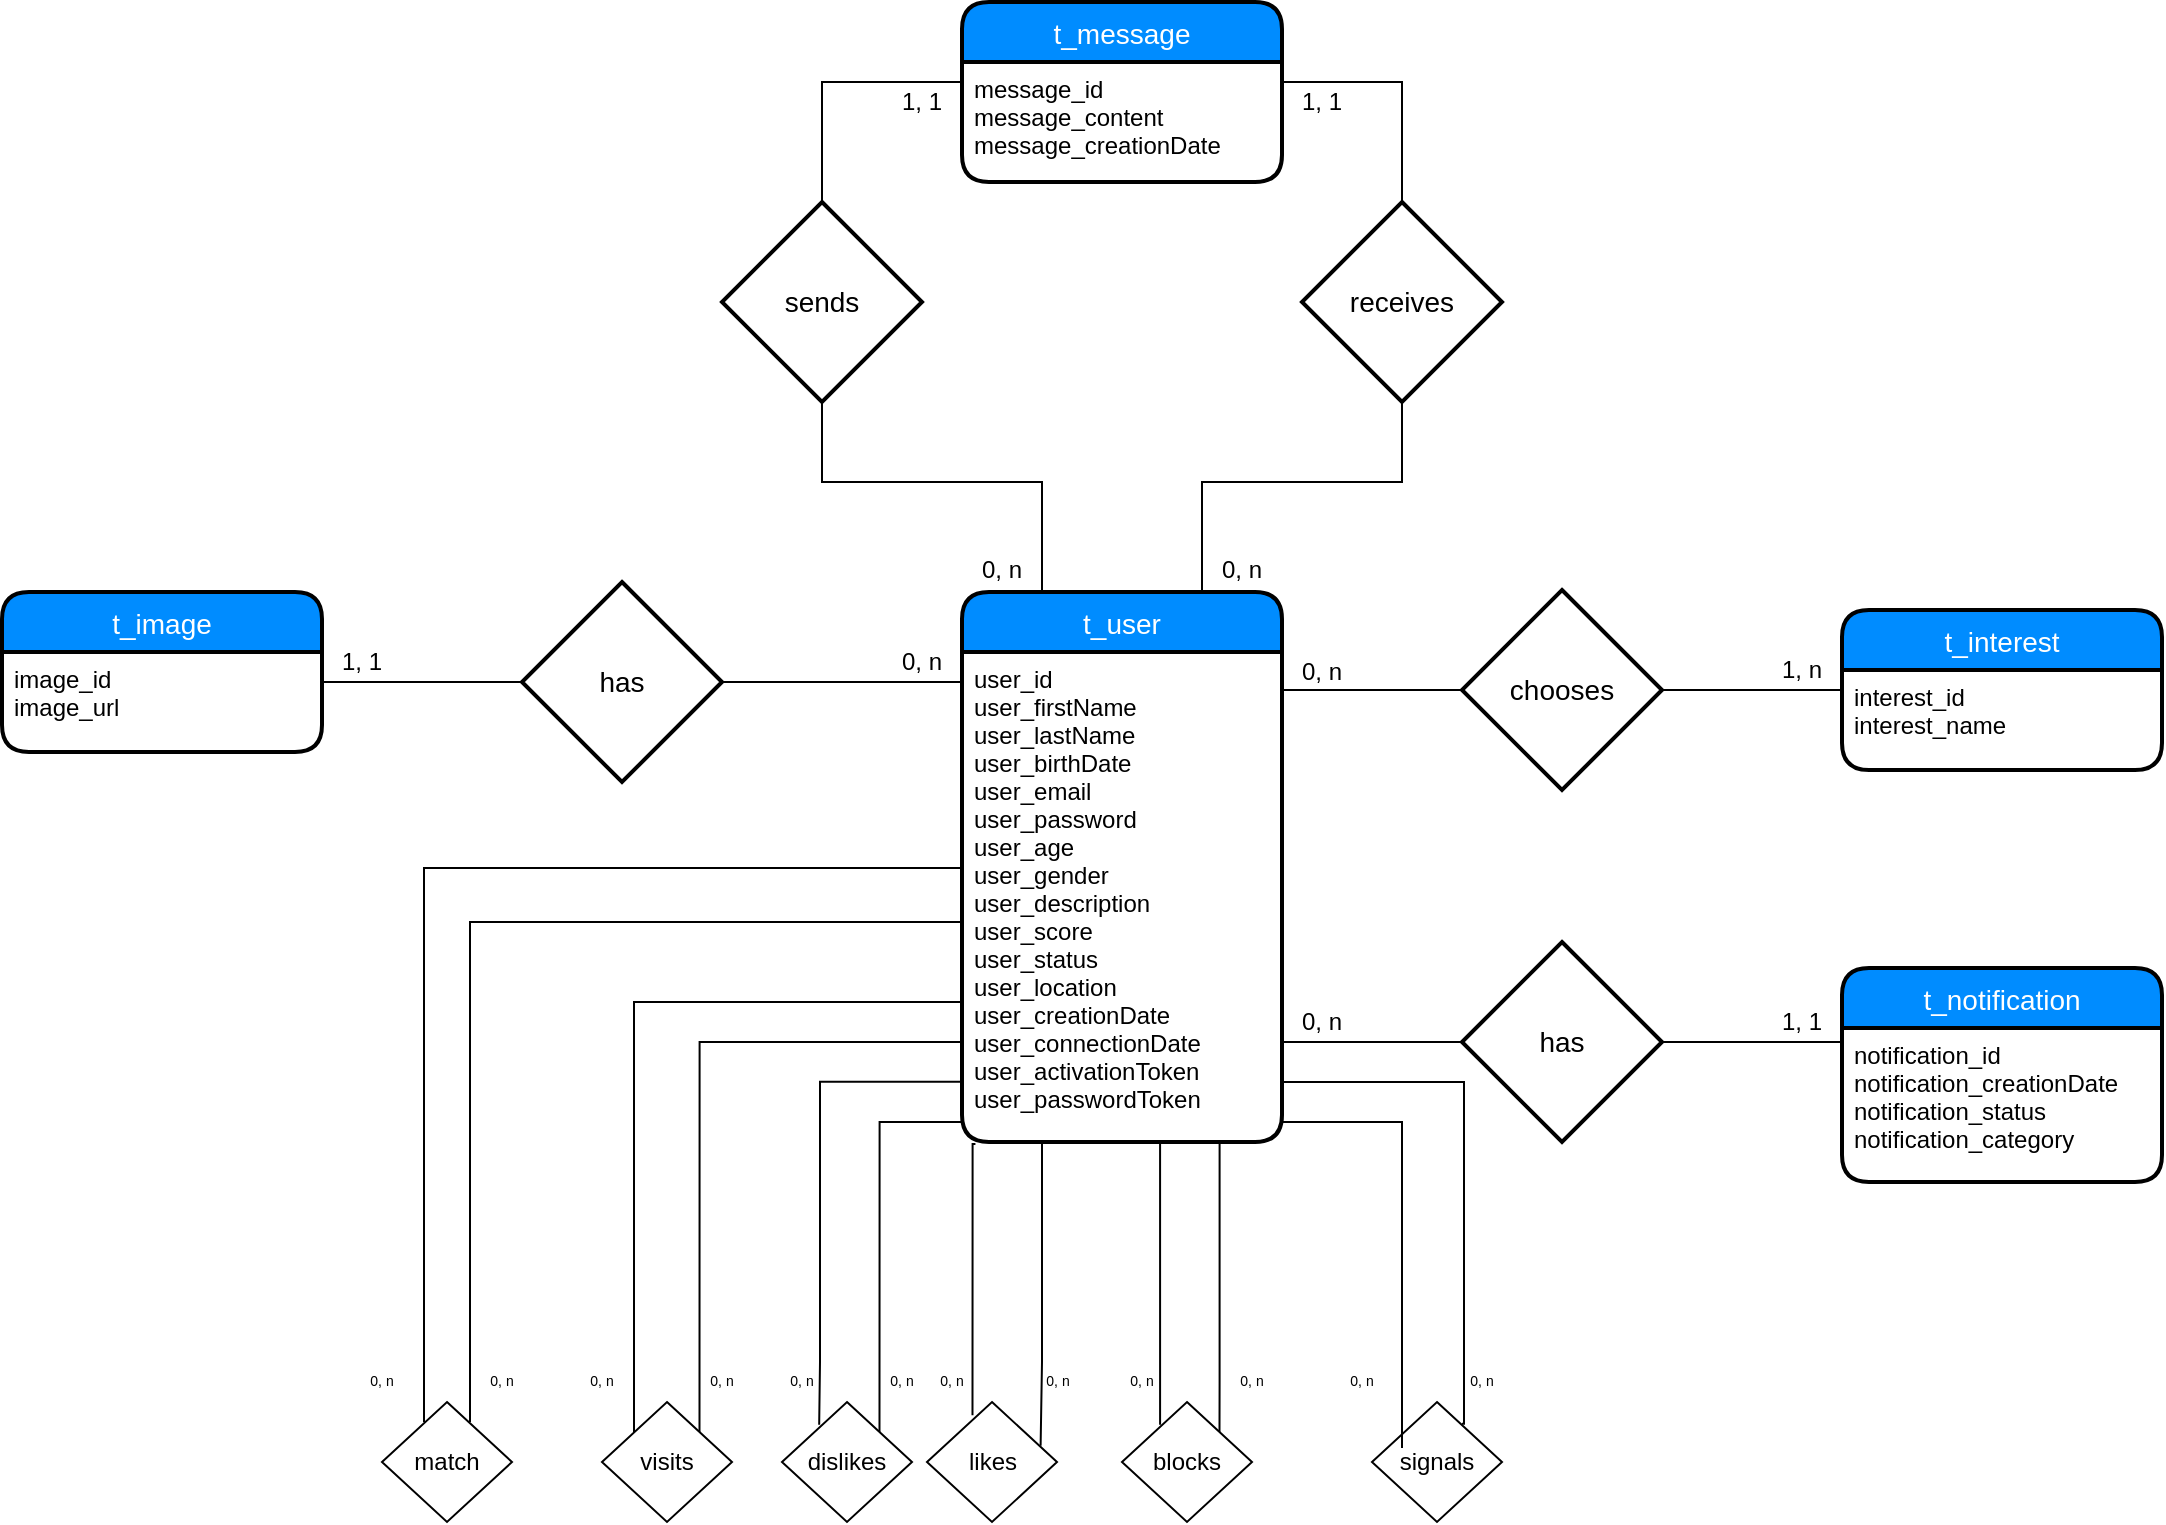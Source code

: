 <mxfile version="10.6.0" type="device"><diagram id="_SwM9x7nwZPYkY9nKAjq" name="Page-1"><mxGraphModel dx="961" dy="554" grid="1" gridSize="10" guides="1" tooltips="1" connect="1" arrows="1" fold="1" page="1" pageScale="1" pageWidth="1169" pageHeight="827" math="0" shadow="0"><root><mxCell id="0"/><mxCell id="1" parent="0"/><mxCell id="89mlXyMhEsdL8eC8-qpa-21" value="t_image" style="swimlane;childLayout=stackLayout;horizontal=1;startSize=30;horizontalStack=0;fillColor=#008cff;fontColor=#FFFFFF;rounded=1;fontSize=14;fontStyle=0;strokeWidth=2;resizeParent=0;resizeLast=1;shadow=0;dashed=0;align=center;" parent="1" vertex="1"><mxGeometry x="40" y="335" width="160" height="80" as="geometry"/></mxCell><mxCell id="89mlXyMhEsdL8eC8-qpa-22" value="image_id&#10;image_url&#10;" style="align=left;strokeColor=none;fillColor=none;spacingLeft=4;fontSize=12;verticalAlign=top;resizable=0;rotatable=0;part=1;" parent="89mlXyMhEsdL8eC8-qpa-21" vertex="1"><mxGeometry y="30" width="160" height="50" as="geometry"/></mxCell><mxCell id="89mlXyMhEsdL8eC8-qpa-23" value="t_message" style="swimlane;childLayout=stackLayout;horizontal=1;startSize=30;horizontalStack=0;fillColor=#008cff;fontColor=#FFFFFF;rounded=1;fontSize=14;fontStyle=0;strokeWidth=2;resizeParent=0;resizeLast=1;shadow=0;dashed=0;align=center;" parent="1" vertex="1"><mxGeometry x="520" y="40" width="160" height="90" as="geometry"/></mxCell><mxCell id="89mlXyMhEsdL8eC8-qpa-24" value="message_id&#10;message_content&#10;message_creationDate&#10;" style="align=left;strokeColor=none;fillColor=none;spacingLeft=4;fontSize=12;verticalAlign=top;resizable=0;rotatable=0;part=1;" parent="89mlXyMhEsdL8eC8-qpa-23" vertex="1"><mxGeometry y="30" width="160" height="60" as="geometry"/></mxCell><mxCell id="89mlXyMhEsdL8eC8-qpa-25" value="t_interest" style="swimlane;childLayout=stackLayout;horizontal=1;startSize=30;horizontalStack=0;fillColor=#008cff;fontColor=#FFFFFF;rounded=1;fontSize=14;fontStyle=0;strokeWidth=2;resizeParent=0;resizeLast=1;shadow=0;dashed=0;align=center;" parent="1" vertex="1"><mxGeometry x="960" y="344" width="160" height="80" as="geometry"/></mxCell><mxCell id="89mlXyMhEsdL8eC8-qpa-26" value="interest_id&#10;interest_name&#10;" style="align=left;strokeColor=none;fillColor=none;spacingLeft=4;fontSize=12;verticalAlign=top;resizable=0;rotatable=0;part=1;" parent="89mlXyMhEsdL8eC8-qpa-25" vertex="1"><mxGeometry y="30" width="160" height="50" as="geometry"/></mxCell><mxCell id="o2X1R24S8M6jccr-wpOY-11" style="edgeStyle=orthogonalEdgeStyle;rounded=0;orthogonalLoop=1;jettySize=auto;html=1;entryX=0.692;entryY=0.182;entryDx=0;entryDy=0;entryPerimeter=0;endArrow=none;endFill=0;" parent="1" source="89mlXyMhEsdL8eC8-qpa-27" target="o2X1R24S8M6jccr-wpOY-3" edge="1"><mxGeometry relative="1" as="geometry"><Array as="points"><mxPoint x="771" y="580"/><mxPoint x="771" y="750"/></Array></mxGeometry></mxCell><mxCell id="89mlXyMhEsdL8eC8-qpa-27" value="t_user" style="swimlane;childLayout=stackLayout;horizontal=1;startSize=30;horizontalStack=0;fillColor=#008cff;fontColor=#FFFFFF;rounded=1;fontSize=14;fontStyle=0;strokeWidth=2;resizeParent=0;resizeLast=1;shadow=0;dashed=0;align=center;" parent="1" vertex="1"><mxGeometry x="520" y="335" width="160" height="275" as="geometry"/></mxCell><mxCell id="89mlXyMhEsdL8eC8-qpa-28" value="user_id&#10;user_firstName&#10;user_lastName&#10;user_birthDate&#10;user_email&#10;user_password&#10;user_age&#10;user_gender&#10;user_description&#10;user_score&#10;user_status&#10;user_location&#10;user_creationDate&#10;user_connectionDate&#10;user_activationToken&#10;user_passwordToken" style="align=left;strokeColor=none;fillColor=none;spacingLeft=4;fontSize=12;verticalAlign=top;resizable=0;rotatable=0;part=1;" parent="89mlXyMhEsdL8eC8-qpa-27" vertex="1"><mxGeometry y="30" width="160" height="245" as="geometry"/></mxCell><mxCell id="89mlXyMhEsdL8eC8-qpa-29" value="t_notification" style="swimlane;childLayout=stackLayout;horizontal=1;startSize=30;horizontalStack=0;fillColor=#008cff;fontColor=#FFFFFF;rounded=1;fontSize=14;fontStyle=0;strokeWidth=2;resizeParent=0;resizeLast=1;shadow=0;dashed=0;align=center;" parent="1" vertex="1"><mxGeometry x="960" y="523" width="160" height="107" as="geometry"/></mxCell><mxCell id="89mlXyMhEsdL8eC8-qpa-30" value="notification_id&#10;notification_creationDate&#10;notification_status&#10;notification_category" style="align=left;strokeColor=none;fillColor=none;spacingLeft=4;fontSize=12;verticalAlign=top;resizable=0;rotatable=0;part=1;" parent="89mlXyMhEsdL8eC8-qpa-29" vertex="1"><mxGeometry y="30" width="160" height="77" as="geometry"/></mxCell><mxCell id="89mlXyMhEsdL8eC8-qpa-33" style="edgeStyle=orthogonalEdgeStyle;rounded=0;orthogonalLoop=1;jettySize=auto;html=1;endArrow=none;endFill=0;" parent="1" source="89mlXyMhEsdL8eC8-qpa-42" target="89mlXyMhEsdL8eC8-qpa-27" edge="1"><mxGeometry relative="1" as="geometry"><mxPoint x="517" y="370" as="targetPoint"/><Array as="points"><mxPoint x="450" y="280"/><mxPoint x="560" y="280"/></Array></mxGeometry></mxCell><mxCell id="89mlXyMhEsdL8eC8-qpa-34" style="edgeStyle=orthogonalEdgeStyle;rounded=0;orthogonalLoop=1;jettySize=auto;html=1;endArrow=none;endFill=0;entryX=0.75;entryY=0;entryDx=0;entryDy=0;" parent="1" source="89mlXyMhEsdL8eC8-qpa-24" target="89mlXyMhEsdL8eC8-qpa-27" edge="1"><mxGeometry relative="1" as="geometry"><mxPoint x="640" y="349" as="targetPoint"/><Array as="points"><mxPoint x="740" y="80"/><mxPoint x="740" y="280"/><mxPoint x="640" y="280"/></Array></mxGeometry></mxCell><mxCell id="89mlXyMhEsdL8eC8-qpa-35" style="edgeStyle=orthogonalEdgeStyle;rounded=0;orthogonalLoop=1;jettySize=auto;html=1;startArrow=none;startFill=0;endArrow=none;endFill=0;entryX=1;entryY=0.167;entryDx=0;entryDy=0;entryPerimeter=0;" parent="1" source="89mlXyMhEsdL8eC8-qpa-44" target="89mlXyMhEsdL8eC8-qpa-21" edge="1"><mxGeometry relative="1" as="geometry"><mxPoint x="260" y="540" as="targetPoint"/><Array as="points"><mxPoint x="210" y="380"/><mxPoint x="210" y="380"/></Array></mxGeometry></mxCell><mxCell id="89mlXyMhEsdL8eC8-qpa-36" style="edgeStyle=orthogonalEdgeStyle;rounded=0;orthogonalLoop=1;jettySize=auto;html=1;endArrow=none;endFill=0;" parent="1" source="89mlXyMhEsdL8eC8-qpa-46" target="89mlXyMhEsdL8eC8-qpa-26" edge="1"><mxGeometry relative="1" as="geometry"><Array as="points"><mxPoint x="960" y="384"/></Array></mxGeometry></mxCell><mxCell id="89mlXyMhEsdL8eC8-qpa-37" style="edgeStyle=orthogonalEdgeStyle;rounded=0;orthogonalLoop=1;jettySize=auto;html=1;entryX=0;entryY=0.5;entryDx=0;entryDy=0;endArrow=none;endFill=0;" parent="1" source="89mlXyMhEsdL8eC8-qpa-28" target="89mlXyMhEsdL8eC8-qpa-29" edge="1"><mxGeometry relative="1" as="geometry"><Array as="points"><mxPoint x="740" y="560"/><mxPoint x="740" y="560"/></Array></mxGeometry></mxCell><mxCell id="89mlXyMhEsdL8eC8-qpa-42" value="sends&lt;br&gt;" style="shape=rhombus;strokeWidth=2;fontSize=17;perimeter=rhombusPerimeter;whiteSpace=wrap;html=1;align=center;fontSize=14;" parent="1" vertex="1"><mxGeometry x="400" y="140" width="100" height="100" as="geometry"/></mxCell><mxCell id="89mlXyMhEsdL8eC8-qpa-43" style="edgeStyle=orthogonalEdgeStyle;rounded=0;orthogonalLoop=1;jettySize=auto;html=1;endArrow=none;endFill=0;" parent="1" source="89mlXyMhEsdL8eC8-qpa-24" target="89mlXyMhEsdL8eC8-qpa-42" edge="1"><mxGeometry relative="1" as="geometry"><mxPoint x="520" y="80.059" as="sourcePoint"/><mxPoint x="520" y="369.471" as="targetPoint"/><Array as="points"><mxPoint x="450" y="80"/></Array></mxGeometry></mxCell><mxCell id="89mlXyMhEsdL8eC8-qpa-44" value="has" style="shape=rhombus;strokeWidth=2;fontSize=17;perimeter=rhombusPerimeter;whiteSpace=wrap;html=1;align=center;fontSize=14;" parent="1" vertex="1"><mxGeometry x="300" y="330" width="100" height="100" as="geometry"/></mxCell><mxCell id="89mlXyMhEsdL8eC8-qpa-45" style="edgeStyle=orthogonalEdgeStyle;rounded=0;orthogonalLoop=1;jettySize=auto;html=1;startArrow=none;startFill=0;endArrow=none;endFill=0;" parent="1" source="89mlXyMhEsdL8eC8-qpa-28" target="89mlXyMhEsdL8eC8-qpa-44" edge="1"><mxGeometry relative="1" as="geometry"><mxPoint x="520" y="435.353" as="sourcePoint"/><mxPoint x="200" y="435.353" as="targetPoint"/><Array as="points"><mxPoint x="440" y="380"/><mxPoint x="440" y="380"/></Array></mxGeometry></mxCell><mxCell id="89mlXyMhEsdL8eC8-qpa-47" value="has&lt;br&gt;" style="shape=rhombus;strokeWidth=2;fontSize=17;perimeter=rhombusPerimeter;whiteSpace=wrap;html=1;align=center;fontSize=14;labelBorderColor=none;" parent="1" vertex="1"><mxGeometry x="770" y="510" width="100" height="100" as="geometry"/></mxCell><mxCell id="89mlXyMhEsdL8eC8-qpa-48" value="receives" style="shape=rhombus;strokeWidth=2;fontSize=17;perimeter=rhombusPerimeter;whiteSpace=wrap;html=1;align=center;fontSize=14;" parent="1" vertex="1"><mxGeometry x="690" y="140" width="100" height="100" as="geometry"/></mxCell><mxCell id="89mlXyMhEsdL8eC8-qpa-49" value="0, n&lt;br&gt;" style="text;html=1;strokeColor=none;fillColor=none;align=center;verticalAlign=middle;whiteSpace=wrap;rounded=1;shadow=0;perimeterSpacing=1;strokeWidth=2;" parent="1" vertex="1"><mxGeometry x="480" y="360" width="40" height="20" as="geometry"/></mxCell><mxCell id="89mlXyMhEsdL8eC8-qpa-50" value="1, 1&lt;br&gt;" style="text;html=1;strokeColor=none;fillColor=none;align=center;verticalAlign=middle;whiteSpace=wrap;rounded=1;shadow=0;perimeterSpacing=1;strokeWidth=2;" parent="1" vertex="1"><mxGeometry x="200" y="360" width="40" height="20" as="geometry"/></mxCell><mxCell id="89mlXyMhEsdL8eC8-qpa-51" value="0, n&lt;br&gt;" style="text;html=1;strokeColor=none;fillColor=none;align=center;verticalAlign=middle;whiteSpace=wrap;rounded=1;shadow=0;perimeterSpacing=1;strokeWidth=2;" parent="1" vertex="1"><mxGeometry x="680" y="540" width="40" height="20" as="geometry"/></mxCell><mxCell id="89mlXyMhEsdL8eC8-qpa-52" value="1, 1&lt;br&gt;" style="text;html=1;strokeColor=none;fillColor=none;align=center;verticalAlign=middle;whiteSpace=wrap;rounded=1;shadow=0;perimeterSpacing=1;strokeWidth=2;arcSize=20;" parent="1" vertex="1"><mxGeometry x="920" y="540" width="40" height="20" as="geometry"/></mxCell><mxCell id="89mlXyMhEsdL8eC8-qpa-53" value="0, n&lt;br&gt;" style="text;html=1;strokeColor=none;fillColor=none;align=center;verticalAlign=middle;whiteSpace=wrap;rounded=1;shadow=0;perimeterSpacing=1;strokeWidth=2;" parent="1" vertex="1"><mxGeometry x="640" y="314" width="40" height="20" as="geometry"/></mxCell><mxCell id="89mlXyMhEsdL8eC8-qpa-54" value="1, 1&lt;br&gt;" style="text;html=1;strokeColor=none;fillColor=none;align=center;verticalAlign=middle;whiteSpace=wrap;rounded=1;shadow=0;perimeterSpacing=1;strokeWidth=2;" parent="1" vertex="1"><mxGeometry x="680" y="80" width="40" height="20" as="geometry"/></mxCell><mxCell id="89mlXyMhEsdL8eC8-qpa-55" value="1, 1&lt;br&gt;" style="text;html=1;strokeColor=none;fillColor=none;align=center;verticalAlign=middle;whiteSpace=wrap;rounded=1;shadow=0;perimeterSpacing=1;strokeWidth=2;" parent="1" vertex="1"><mxGeometry x="480" y="80" width="40" height="20" as="geometry"/></mxCell><mxCell id="89mlXyMhEsdL8eC8-qpa-56" value="0, n&lt;br&gt;" style="text;html=1;strokeColor=none;fillColor=none;align=center;verticalAlign=middle;whiteSpace=wrap;rounded=1;shadow=0;perimeterSpacing=1;strokeWidth=2;" parent="1" vertex="1"><mxGeometry x="520" y="314" width="40" height="20" as="geometry"/></mxCell><mxCell id="89mlXyMhEsdL8eC8-qpa-57" value="1, n" style="text;html=1;strokeColor=none;fillColor=none;align=center;verticalAlign=middle;whiteSpace=wrap;rounded=1;shadow=0;perimeterSpacing=1;strokeWidth=2;" parent="1" vertex="1"><mxGeometry x="920" y="364" width="40" height="20" as="geometry"/></mxCell><mxCell id="89mlXyMhEsdL8eC8-qpa-58" value="0, n&lt;br&gt;" style="text;html=1;strokeColor=none;fillColor=none;align=center;verticalAlign=middle;whiteSpace=wrap;rounded=1;shadow=0;perimeterSpacing=1;strokeWidth=2;" parent="1" vertex="1"><mxGeometry x="680" y="365" width="40" height="20" as="geometry"/></mxCell><mxCell id="89mlXyMhEsdL8eC8-qpa-46" value="chooses" style="shape=rhombus;strokeWidth=2;fontSize=17;perimeter=rhombusPerimeter;whiteSpace=wrap;html=1;align=center;fontSize=14;" parent="1" vertex="1"><mxGeometry x="770" y="334" width="100" height="100" as="geometry"/></mxCell><mxCell id="89mlXyMhEsdL8eC8-qpa-61" style="edgeStyle=orthogonalEdgeStyle;rounded=0;orthogonalLoop=1;jettySize=auto;html=1;endArrow=none;endFill=0;" parent="1" source="89mlXyMhEsdL8eC8-qpa-28" target="89mlXyMhEsdL8eC8-qpa-46" edge="1"><mxGeometry relative="1" as="geometry"><mxPoint x="680" y="380.059" as="sourcePoint"/><mxPoint x="960" y="435.353" as="targetPoint"/><Array as="points"><mxPoint x="700" y="384"/><mxPoint x="700" y="384"/></Array></mxGeometry></mxCell><mxCell id="o2X1R24S8M6jccr-wpOY-3" value="signals" style="rhombus;whiteSpace=wrap;html=1;" parent="1" vertex="1"><mxGeometry x="725" y="740" width="65" height="60" as="geometry"/></mxCell><mxCell id="o2X1R24S8M6jccr-wpOY-4" value="likes&lt;br&gt;" style="rhombus;whiteSpace=wrap;html=1;" parent="1" vertex="1"><mxGeometry x="502.5" y="740" width="65" height="60" as="geometry"/></mxCell><mxCell id="o2X1R24S8M6jccr-wpOY-5" value="blocks" style="rhombus;whiteSpace=wrap;html=1;" parent="1" vertex="1"><mxGeometry x="600" y="740" width="65" height="60" as="geometry"/></mxCell><mxCell id="o2X1R24S8M6jccr-wpOY-6" style="edgeStyle=orthogonalEdgeStyle;rounded=0;orthogonalLoop=1;jettySize=auto;html=1;endArrow=none;endFill=0;exitX=0.619;exitY=1.002;exitDx=0;exitDy=0;exitPerimeter=0;entryX=0.293;entryY=0.19;entryDx=0;entryDy=0;entryPerimeter=0;" parent="1" source="89mlXyMhEsdL8eC8-qpa-28" target="o2X1R24S8M6jccr-wpOY-5" edge="1"><mxGeometry relative="1" as="geometry"><mxPoint x="609" y="759" as="targetPoint"/><Array as="points"/></mxGeometry></mxCell><mxCell id="o2X1R24S8M6jccr-wpOY-7" style="edgeStyle=orthogonalEdgeStyle;rounded=0;orthogonalLoop=1;jettySize=auto;html=1;endArrow=none;endFill=0;entryX=0.35;entryY=0.11;entryDx=0;entryDy=0;exitX=0.042;exitY=1.004;exitDx=0;exitDy=0;exitPerimeter=0;entryPerimeter=0;" parent="1" source="89mlXyMhEsdL8eC8-qpa-28" target="o2X1R24S8M6jccr-wpOY-4" edge="1"><mxGeometry relative="1" as="geometry"><mxPoint x="535" y="609" as="sourcePoint"/><mxPoint x="454" y="735" as="targetPoint"/><Array as="points"><mxPoint x="525" y="611"/></Array></mxGeometry></mxCell><mxCell id="o2X1R24S8M6jccr-wpOY-8" style="edgeStyle=orthogonalEdgeStyle;rounded=0;orthogonalLoop=1;jettySize=auto;html=1;endArrow=none;endFill=0;" parent="1" source="89mlXyMhEsdL8eC8-qpa-28" edge="1"><mxGeometry relative="1" as="geometry"><mxPoint x="740" y="750" as="targetPoint"/><Array as="points"><mxPoint x="740" y="600"/><mxPoint x="740" y="763"/></Array></mxGeometry></mxCell><mxCell id="o2X1R24S8M6jccr-wpOY-9" style="edgeStyle=orthogonalEdgeStyle;rounded=0;orthogonalLoop=1;jettySize=auto;html=1;entryX=0.874;entryY=0.364;entryDx=0;entryDy=0;entryPerimeter=0;endArrow=none;endFill=0;" parent="1" source="89mlXyMhEsdL8eC8-qpa-28" target="o2X1R24S8M6jccr-wpOY-4" edge="1"><mxGeometry relative="1" as="geometry"><Array as="points"><mxPoint x="560" y="720"/><mxPoint x="560" y="720"/></Array></mxGeometry></mxCell><mxCell id="o2X1R24S8M6jccr-wpOY-10" style="edgeStyle=orthogonalEdgeStyle;rounded=0;orthogonalLoop=1;jettySize=auto;html=1;endArrow=none;endFill=0;entryX=1;entryY=0;entryDx=0;entryDy=0;" parent="1" source="89mlXyMhEsdL8eC8-qpa-28" target="o2X1R24S8M6jccr-wpOY-5" edge="1"><mxGeometry relative="1" as="geometry"><mxPoint x="650" y="730" as="targetPoint"/><Array as="points"><mxPoint x="649" y="730"/></Array></mxGeometry></mxCell><mxCell id="o2X1R24S8M6jccr-wpOY-12" value="dislikes" style="rhombus;whiteSpace=wrap;html=1;" parent="1" vertex="1"><mxGeometry x="430" y="740" width="65" height="60" as="geometry"/></mxCell><mxCell id="o2X1R24S8M6jccr-wpOY-13" style="edgeStyle=orthogonalEdgeStyle;rounded=0;orthogonalLoop=1;jettySize=auto;html=1;endArrow=none;endFill=0;exitX=-0.003;exitY=0.877;exitDx=0;exitDy=0;exitPerimeter=0;entryX=0.286;entryY=0.19;entryDx=0;entryDy=0;entryPerimeter=0;" parent="1" source="89mlXyMhEsdL8eC8-qpa-28" target="o2X1R24S8M6jccr-wpOY-12" edge="1"><mxGeometry relative="1" as="geometry"><mxPoint x="358" y="488" as="targetPoint"/><Array as="points"><mxPoint x="449" y="580"/><mxPoint x="449" y="720"/></Array></mxGeometry></mxCell><mxCell id="o2X1R24S8M6jccr-wpOY-14" style="edgeStyle=orthogonalEdgeStyle;rounded=0;orthogonalLoop=1;jettySize=auto;html=1;entryX=1;entryY=0;entryDx=0;entryDy=0;endArrow=none;endFill=0;" parent="1" source="89mlXyMhEsdL8eC8-qpa-28" target="o2X1R24S8M6jccr-wpOY-12" edge="1"><mxGeometry relative="1" as="geometry"><Array as="points"><mxPoint x="479" y="600"/></Array></mxGeometry></mxCell><mxCell id="o2X1R24S8M6jccr-wpOY-15" value="0, n&lt;br style=&quot;font-size: 7px;&quot;&gt;" style="text;html=1;strokeColor=none;fillColor=none;align=center;verticalAlign=middle;whiteSpace=wrap;rounded=1;shadow=0;perimeterSpacing=1;strokeWidth=2;fontSize=7;" parent="1" vertex="1"><mxGeometry x="470" y="720" width="40" height="20" as="geometry"/></mxCell><mxCell id="o2X1R24S8M6jccr-wpOY-16" value="0, n&lt;br style=&quot;font-size: 7px;&quot;&gt;" style="text;html=1;strokeColor=none;fillColor=none;align=center;verticalAlign=middle;whiteSpace=wrap;rounded=1;shadow=0;perimeterSpacing=1;strokeWidth=2;fontSize=7;" parent="1" vertex="1"><mxGeometry x="420" y="720" width="40" height="20" as="geometry"/></mxCell><mxCell id="o2X1R24S8M6jccr-wpOY-24" value="0, n&lt;br style=&quot;font-size: 7px;&quot;&gt;" style="text;html=1;strokeColor=none;fillColor=none;align=center;verticalAlign=middle;whiteSpace=wrap;rounded=1;shadow=0;perimeterSpacing=1;strokeWidth=2;fontSize=7;" parent="1" vertex="1"><mxGeometry x="590" y="720" width="40" height="20" as="geometry"/></mxCell><mxCell id="o2X1R24S8M6jccr-wpOY-18" value="0, n&lt;br style=&quot;font-size: 7px;&quot;&gt;" style="text;html=1;strokeColor=none;fillColor=none;align=center;verticalAlign=middle;whiteSpace=wrap;rounded=1;shadow=0;perimeterSpacing=1;strokeWidth=2;fontSize=7;" parent="1" vertex="1"><mxGeometry x="645" y="720" width="40" height="20" as="geometry"/></mxCell><mxCell id="o2X1R24S8M6jccr-wpOY-19" value="0, n&lt;br style=&quot;font-size: 7px;&quot;&gt;" style="text;html=1;strokeColor=none;fillColor=none;align=center;verticalAlign=middle;whiteSpace=wrap;rounded=1;shadow=0;perimeterSpacing=1;strokeWidth=2;fontSize=7;" parent="1" vertex="1"><mxGeometry x="760" y="720" width="40" height="20" as="geometry"/></mxCell><mxCell id="o2X1R24S8M6jccr-wpOY-20" value="0, n&lt;br style=&quot;font-size: 7px;&quot;&gt;" style="text;html=1;strokeColor=none;fillColor=none;align=center;verticalAlign=middle;whiteSpace=wrap;rounded=1;shadow=0;perimeterSpacing=1;strokeWidth=2;fontSize=7;" parent="1" vertex="1"><mxGeometry x="700" y="720" width="40" height="20" as="geometry"/></mxCell><mxCell id="o2X1R24S8M6jccr-wpOY-21" value="0, n&lt;br style=&quot;font-size: 7px;&quot;&gt;" style="text;html=1;strokeColor=none;fillColor=none;align=center;verticalAlign=middle;whiteSpace=wrap;rounded=1;shadow=0;perimeterSpacing=1;strokeWidth=2;fontSize=7;" parent="1" vertex="1"><mxGeometry x="547.5" y="720" width="40" height="20" as="geometry"/></mxCell><mxCell id="o2X1R24S8M6jccr-wpOY-22" value="0, n&lt;br style=&quot;font-size: 7px;&quot;&gt;" style="text;html=1;strokeColor=none;fillColor=none;align=center;verticalAlign=middle;whiteSpace=wrap;rounded=1;shadow=0;perimeterSpacing=1;strokeWidth=2;fontSize=7;" parent="1" vertex="1"><mxGeometry x="495" y="720" width="40" height="20" as="geometry"/></mxCell><mxCell id="o2X1R24S8M6jccr-wpOY-33" value="visits" style="rhombus;whiteSpace=wrap;html=1;" parent="1" vertex="1"><mxGeometry x="340" y="740" width="65" height="60" as="geometry"/></mxCell><mxCell id="o2X1R24S8M6jccr-wpOY-34" style="edgeStyle=orthogonalEdgeStyle;rounded=0;orthogonalLoop=1;jettySize=auto;html=1;endArrow=none;endFill=0;fontSize=7;" parent="1" source="89mlXyMhEsdL8eC8-qpa-28" edge="1"><mxGeometry relative="1" as="geometry"><Array as="points"><mxPoint x="356" y="540"/></Array><mxPoint x="356" y="755" as="targetPoint"/></mxGeometry></mxCell><mxCell id="o2X1R24S8M6jccr-wpOY-35" style="edgeStyle=orthogonalEdgeStyle;rounded=0;orthogonalLoop=1;jettySize=auto;html=1;entryX=1;entryY=0;entryDx=0;entryDy=0;endArrow=none;endFill=0;fontSize=7;" parent="1" source="89mlXyMhEsdL8eC8-qpa-28" target="o2X1R24S8M6jccr-wpOY-33" edge="1"><mxGeometry relative="1" as="geometry"><Array as="points"><mxPoint x="389" y="560"/></Array></mxGeometry></mxCell><mxCell id="o2X1R24S8M6jccr-wpOY-36" value="0, n&lt;br style=&quot;font-size: 7px;&quot;&gt;" style="text;html=1;strokeColor=none;fillColor=none;align=center;verticalAlign=middle;whiteSpace=wrap;rounded=1;shadow=0;perimeterSpacing=1;strokeWidth=2;fontSize=7;" parent="1" vertex="1"><mxGeometry x="320" y="720" width="40" height="20" as="geometry"/></mxCell><mxCell id="o2X1R24S8M6jccr-wpOY-37" value="0, n&lt;br style=&quot;font-size: 7px;&quot;&gt;" style="text;html=1;strokeColor=none;fillColor=none;align=center;verticalAlign=middle;whiteSpace=wrap;rounded=1;shadow=0;perimeterSpacing=1;strokeWidth=2;fontSize=7;" parent="1" vertex="1"><mxGeometry x="380" y="720" width="40" height="20" as="geometry"/></mxCell><mxCell id="VGEPPzXBo3ZKHq0Zprll-1" value="match" style="rhombus;whiteSpace=wrap;html=1;" vertex="1" parent="1"><mxGeometry x="230" y="740" width="65" height="60" as="geometry"/></mxCell><mxCell id="VGEPPzXBo3ZKHq0Zprll-2" style="edgeStyle=orthogonalEdgeStyle;rounded=0;orthogonalLoop=1;jettySize=auto;html=1;endArrow=none;endFill=0;fontSize=7;" edge="1" parent="1" source="89mlXyMhEsdL8eC8-qpa-28"><mxGeometry relative="1" as="geometry"><Array as="points"><mxPoint x="274" y="500"/></Array><mxPoint x="405" y="560" as="sourcePoint"/><mxPoint x="274" y="750" as="targetPoint"/></mxGeometry></mxCell><mxCell id="VGEPPzXBo3ZKHq0Zprll-3" style="edgeStyle=orthogonalEdgeStyle;rounded=0;orthogonalLoop=1;jettySize=auto;html=1;entryX=0.308;entryY=0.167;entryDx=0;entryDy=0;endArrow=none;endFill=0;fontSize=7;entryPerimeter=0;" edge="1" parent="1" source="89mlXyMhEsdL8eC8-qpa-28" target="VGEPPzXBo3ZKHq0Zprll-1"><mxGeometry relative="1" as="geometry"><Array as="points"><mxPoint x="251" y="473"/></Array><mxPoint x="508.5" y="473.31" as="sourcePoint"/><mxPoint x="262.595" y="727.595" as="targetPoint"/></mxGeometry></mxCell><mxCell id="VGEPPzXBo3ZKHq0Zprll-4" value="0, n&lt;br style=&quot;font-size: 7px;&quot;&gt;" style="text;html=1;strokeColor=none;fillColor=none;align=center;verticalAlign=middle;whiteSpace=wrap;rounded=1;shadow=0;perimeterSpacing=1;strokeWidth=2;fontSize=7;" vertex="1" parent="1"><mxGeometry x="270" y="720" width="40" height="20" as="geometry"/></mxCell><mxCell id="VGEPPzXBo3ZKHq0Zprll-5" value="0, n&lt;br style=&quot;font-size: 7px;&quot;&gt;" style="text;html=1;strokeColor=none;fillColor=none;align=center;verticalAlign=middle;whiteSpace=wrap;rounded=1;shadow=0;perimeterSpacing=1;strokeWidth=2;fontSize=7;" vertex="1" parent="1"><mxGeometry x="210" y="720" width="40" height="20" as="geometry"/></mxCell></root></mxGraphModel></diagram></mxfile>